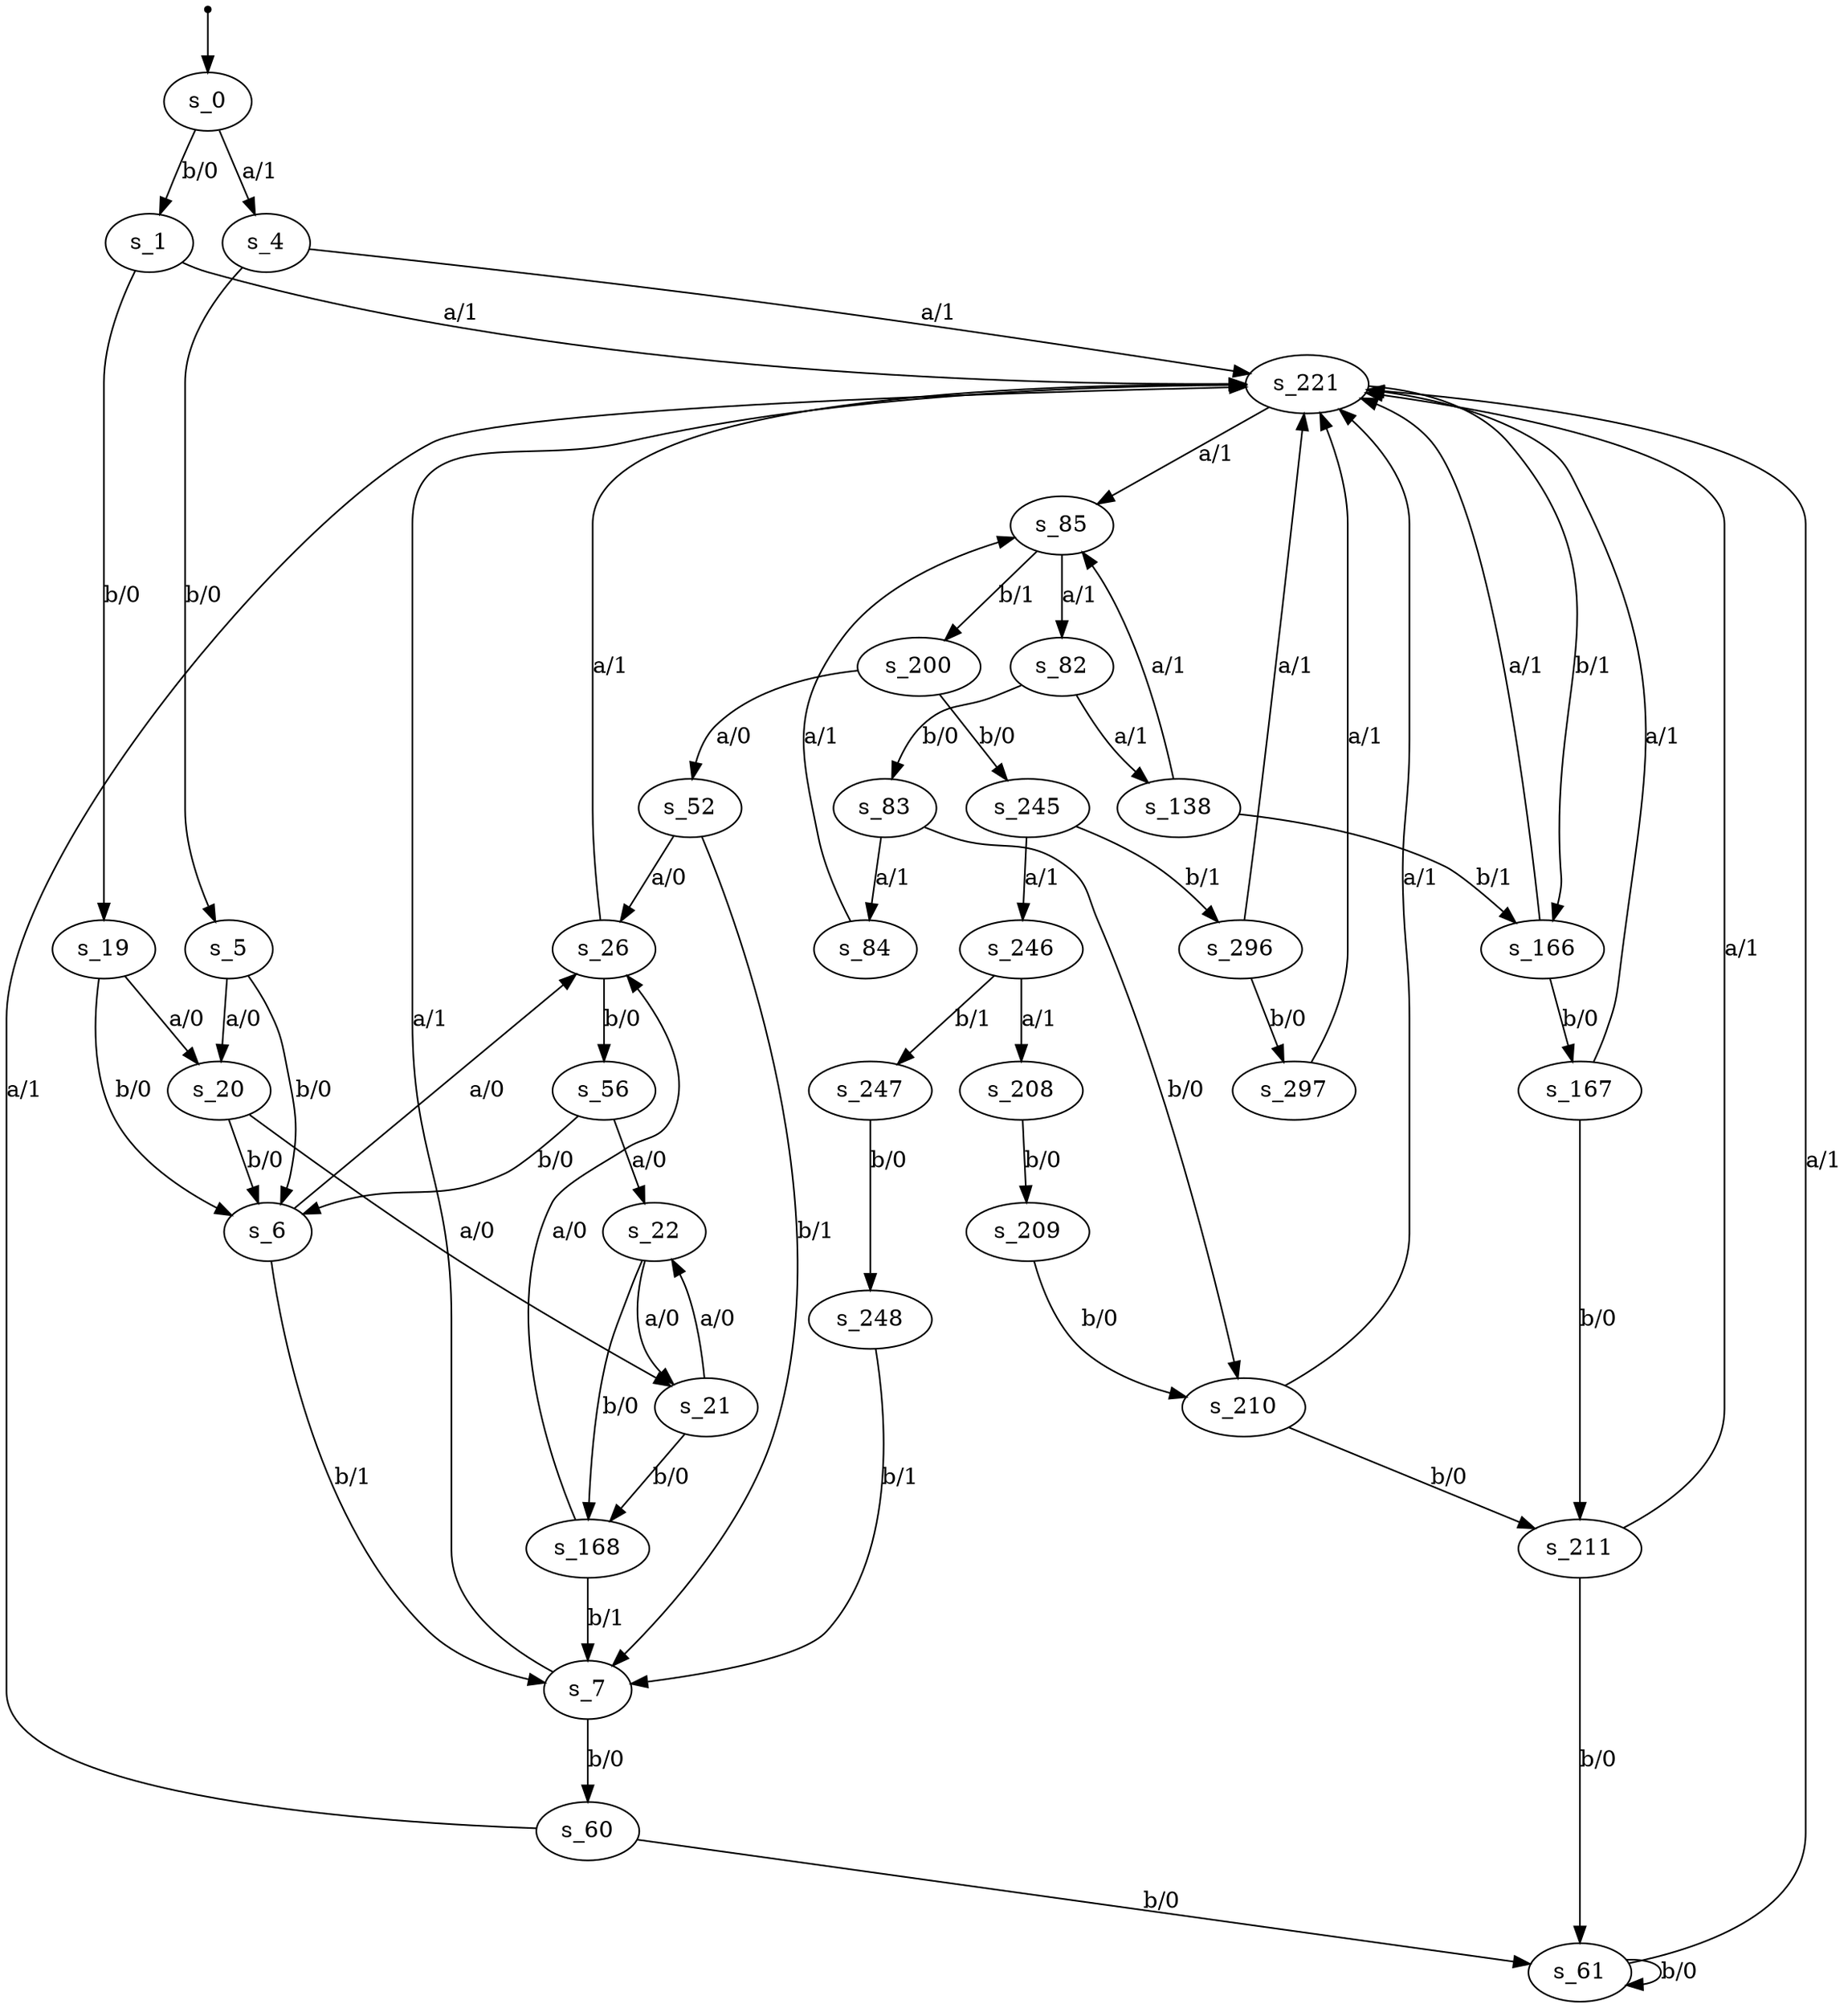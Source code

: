 digraph fsm {
	s_0 [root=true]
	s_1
	s_221
	s_85
	s_200
	s_52
	s_26
	s_56
	s_22
	s_7
	s_60
	s_166
	s_167
	s_245
	s_246
	s_247
	s_248
	s_82
	s_83
	s_84
	s_138
	s_296
	s_6
	s_297
	s_211
	s_61
	s_19
	s_20
	s_21
	s_168
	s_4
	s_5
	s_208
	s_209
	s_210
	qi [shape = point]
	qi -> s_0
	s_0 -> s_1 [label="b/0"]
	s_1 -> s_221 [label="a/1"]
	s_221 -> s_85 [label="a/1"]
	s_85 -> s_200 [label="b/1"]
	s_200 -> s_52 [label="a/0"]
	s_52 -> s_26 [label="a/0"]
	s_26 -> s_56 [label="b/0"]
	s_56 -> s_22 [label="a/0"]
	s_52 -> s_7 [label="b/1"]
	s_7 -> s_60 [label="b/0"]
	s_60 -> s_221 [label="a/1"]
	s_221 -> s_166 [label="b/1"]
	s_166 -> s_221 [label="a/1"]
	s_166 -> s_167 [label="b/0"]
	s_200 -> s_245 [label="b/0"]
	s_245 -> s_246 [label="a/1"]
	s_246 -> s_247 [label="b/1"]
	s_247 -> s_248 [label="b/0"]
	s_248 -> s_7 [label="b/1"]
	s_7 -> s_221 [label="a/1"]
	s_85 -> s_82 [label="a/1"]
	s_82 -> s_83 [label="b/0"]
	s_83 -> s_84 [label="a/1"]
	s_84 -> s_85 [label="a/1"]
	s_82 -> s_138 [label="a/1"]
	s_138 -> s_85 [label="a/1"]
	s_245 -> s_296 [label="b/1"]
	s_56 -> s_6 [label="b/0"]
	s_6 -> s_26 [label="a/0"]
	s_26 -> s_221 [label="a/1"]
	s_296 -> s_297 [label="b/0"]
	s_297 -> s_221 [label="a/1"]
	s_167 -> s_221 [label="a/1"]
	s_167 -> s_211 [label="b/0"]
	s_211 -> s_221 [label="a/1"]
	s_211 -> s_61 [label="b/0"]
	s_61 -> s_61 [label="b/0"]
	s_1 -> s_19 [label="b/0"]
	s_19 -> s_20 [label="a/0"]
	s_20 -> s_21 [label="a/0"]
	s_21 -> s_22 [label="a/0"]
	s_22 -> s_21 [label="a/0"]
	s_22 -> s_168 [label="b/0"]
	s_168 -> s_26 [label="a/0"]
	s_168 -> s_7 [label="b/1"]
	s_21 -> s_168 [label="b/0"]
	s_20 -> s_6 [label="b/0"]
	s_61 -> s_221 [label="a/1"]
	s_6 -> s_7 [label="b/1"]
	s_60 -> s_61 [label="b/0"]
	s_19 -> s_6 [label="b/0"]
	s_0 -> s_4 [label="a/1"]
	s_4 -> s_5 [label="b/0"]
	s_5 -> s_6 [label="b/0"]
	s_246 -> s_208 [label="a/1"]
	s_208 -> s_209 [label="b/0"]
	s_209 -> s_210 [label="b/0"]
	s_210 -> s_211 [label="b/0"]
	s_5 -> s_20 [label="a/0"]
	s_296 -> s_221 [label="a/1"]
	s_4 -> s_221 [label="a/1"]
	s_138 -> s_166 [label="b/1"]
	s_83 -> s_210 [label="b/0"]
	s_210 -> s_221 [label="a/1"]
}